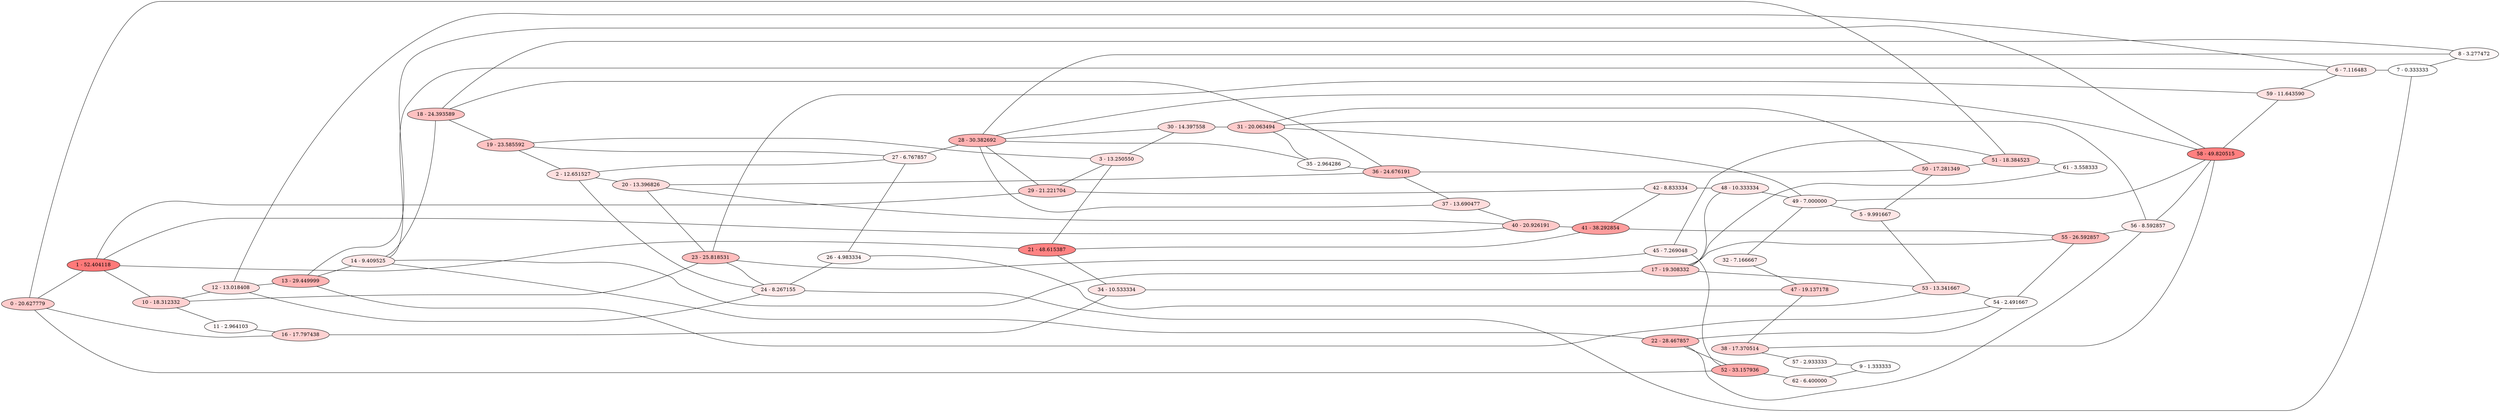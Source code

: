 graph graphname {
rankdir=LR;
0 [label="0 - 20.627779" style=filled fillcolor="0.000 0.206278 1.000"];
0 -- { 16 51 52 1 };
1 [label="1 - 52.404118" style=filled fillcolor="0.000 0.524041 1.000"];
1 -- { 29 21 40 /*0*/ 10 };
10 [label="10 - 18.312332" style=filled fillcolor="0.000 0.183123 1.000"];
10 -- { 23 11 /*1*/ 12 };
11 [label="11 - 2.964103" style=filled fillcolor="0.000 0.029641 1.000"];
11 -- { /*10*/ 16 };
12 [label="12 - 13.018408" style=filled fillcolor="0.000 0.130184 1.000"];
12 -- { 6 24 /*10*/ 13 };
13 [label="13 - 29.449999" style=filled fillcolor="0.000 0.294500 1.000"];
13 -- { 58 54 /*12*/ 14 };
14 [label="14 - 9.409525" style=filled fillcolor="0.000 0.094095 1.000"];
14 -- { 6 22 17 /*13*/ 18 };
16 [label="16 - 17.797438" style=filled fillcolor="0.000 0.177974 1.000"];
16 -- { /*11*/ /*0*/ 34 };
17 [label="17 - 19.308332" style=filled fillcolor="0.000 0.193083 1.000"];
17 -- { 61 55 /*14*/ 48 53 };
18 [label="18 - 24.393589" style=filled fillcolor="0.000 0.243936 1.000"];
18 -- { 8 36 /*14*/ 19 };
19 [label="19 - 23.585592" style=filled fillcolor="0.000 0.235856 1.000"];
19 -- { 3 27 /*18*/ 2 };
2 [label="2 - 12.651527" style=filled fillcolor="0.000 0.126515 1.000"];
2 -- { 24 27 /*19*/ 20 };
20 [label="20 - 13.396826" style=filled fillcolor="0.000 0.133968 1.000"];
20 -- { 36 40 /*2*/ 23 };
21 [label="21 - 48.615387" style=filled fillcolor="0.000 0.486154 1.000"];
21 -- { /*1*/ 41 34 3 };
22 [label="22 - 28.467857" style=filled fillcolor="0.000 0.284679 1.000"];
22 -- { /*14*/ 56 54 52 };
23 [label="23 - 25.818531" style=filled fillcolor="0.000 0.258185 1.000"];
23 -- { /*10*/ 59 45 /*20*/ 24 };
24 [label="24 - 8.267155" style=filled fillcolor="0.000 0.082672 1.000"];
24 -- { /*12*/ 7 /*2*/ /*23*/ 26 };
26 [label="26 - 4.983334" style=filled fillcolor="0.000 0.049833 1.000"];
26 -- { 53 /*24*/ 27 };
27 [label="27 - 6.767857" style=filled fillcolor="0.000 0.067679 1.000"];
27 -- { /*19*/ /*2*/ /*26*/ 28 };
28 [label="28 - 30.382692" style=filled fillcolor="0.000 0.303827 1.000"];
28 -- { 8 58 37 30 35 /*27*/ 29 };
29 [label="29 - 21.221704" style=filled fillcolor="0.000 0.212217 1.000"];
29 -- { /*1*/ 3 42 /*28*/ };
3 [label="3 - 13.250550" style=filled fillcolor="0.000 0.132506 1.000"];
3 -- { /*29*/ /*19*/ /*21*/ 30 };
30 [label="30 - 14.397558" style=filled fillcolor="0.000 0.143976 1.000"];
30 -- { /*28*/ /*3*/ 31 };
31 [label="31 - 20.063494" style=filled fillcolor="0.000 0.200635 1.000"];
31 -- { 56 49 50 /*30*/ 35 };
32 [label="32 - 7.166667" style=filled fillcolor="0.000 0.071667 1.000"];
32 -- { 47 49 };
34 [label="34 - 10.533334" style=filled fillcolor="0.000 0.105333 1.000"];
34 -- { /*21*/ /*16*/ 47 };
35 [label="35 - 2.964286" style=filled fillcolor="0.000 0.029643 1.000"];
35 -- { /*28*/ /*31*/ 36 };
36 [label="36 - 24.676191" style=filled fillcolor="0.000 0.246762 1.000"];
36 -- { /*18*/ 50 /*20*/ /*35*/ 37 };
37 [label="37 - 13.690477" style=filled fillcolor="0.000 0.136905 1.000"];
37 -- { /*28*/ /*36*/ 40 };
38 [label="38 - 17.370514" style=filled fillcolor="0.000 0.173705 1.000"];
38 -- { 58 47 57 };
40 [label="40 - 20.926191" style=filled fillcolor="0.000 0.209262 1.000"];
40 -- { /*20*/ /*1*/ /*37*/ 41 };
41 [label="41 - 38.292854" style=filled fillcolor="0.000 0.382929 1.000"];
41 -- { /*21*/ 55 /*40*/ 42 };
42 [label="42 - 8.833334" style=filled fillcolor="0.000 0.088333 1.000"];
42 -- { /*29*/ /*41*/ 48 };
45 [label="45 - 7.269048" style=filled fillcolor="0.000 0.072690 1.000"];
45 -- { /*23*/ 52 51 };
47 [label="47 - 19.137178" style=filled fillcolor="0.000 0.191372 1.000"];
47 -- { /*32*/ /*38*/ /*34*/ };
48 [label="48 - 10.333334" style=filled fillcolor="0.000 0.103333 1.000"];
48 -- { /*17*/ /*42*/ 49 };
49 [label="49 - 7.000000" style=filled fillcolor="0.000 0.070000 1.000"];
49 -- { 58 /*32*/ /*31*/ /*48*/ 5 };
5 [label="5 - 9.991667" style=filled fillcolor="0.000 0.099917 1.000"];
5 -- { 50 /*49*/ 53 };
50 [label="50 - 17.281349" style=filled fillcolor="0.000 0.172813 1.000"];
50 -- { /*5*/ /*36*/ 51 /*31*/ };
51 [label="51 - 18.384523" style=filled fillcolor="0.000 0.183845 1.000"];
51 -- { /*50*/ /*45*/ /*0*/ 61 };
52 [label="52 - 33.157936" style=filled fillcolor="0.000 0.331579 1.000"];
52 -- { /*45*/ 62 /*22*/ /*0*/ };
53 [label="53 - 13.341667" style=filled fillcolor="0.000 0.133417 1.000"];
53 -- { /*26*/ /*17*/ /*5*/ 54 };
54 [label="54 - 2.491667" style=filled fillcolor="0.000 0.024917 1.000"];
54 -- { /*22*/ /*13*/ /*53*/ 55 };
55 [label="55 - 26.592857" style=filled fillcolor="0.000 0.265929 1.000"];
55 -- { /*17*/ /*41*/ /*54*/ 56 };
56 [label="56 - 8.592857" style=filled fillcolor="0.000 0.085929 1.000"];
56 -- { /*22*/ /*31*/ /*55*/ 58 };
57 [label="57 - 2.933333" style=filled fillcolor="0.000 0.029333 1.000"];
57 -- { /*38*/ 9 };
58 [label="58 - 49.820515" style=filled fillcolor="0.000 0.498205 1.000"];
58 -- { /*13*/ /*28*/ /*38*/ /*49*/ 59 /*56*/ };
59 [label="59 - 11.643590" style=filled fillcolor="0.000 0.116436 1.000"];
59 -- { /*23*/ /*58*/ 6 };
6 [label="6 - 7.116483" style=filled fillcolor="0.000 0.071165 1.000"];
6 -- { /*14*/ /*12*/ /*59*/ 7 };
61 [label="61 - 3.558333" style=filled fillcolor="0.000 0.035583 1.000"];
61 -- { /*17*/ /*51*/ };
62 [label="62 - 6.400000" style=filled fillcolor="0.000 0.064000 1.000"];
62 -- { /*52*/ 9 };
7 [label="7 - 0.333333" style=filled fillcolor="0.000 0.003333 1.000"];
7 -- { /*24*/ /*6*/ 8 };
8 [label="8 - 3.277472" style=filled fillcolor="0.000 0.032775 1.000"];
8 -- { /*28*/ /*18*/ /*7*/ };
9 [label="9 - 1.333333" style=filled fillcolor="0.000 0.013333 1.000"];
9 -- { /*57*/ /*62*/ };
}
